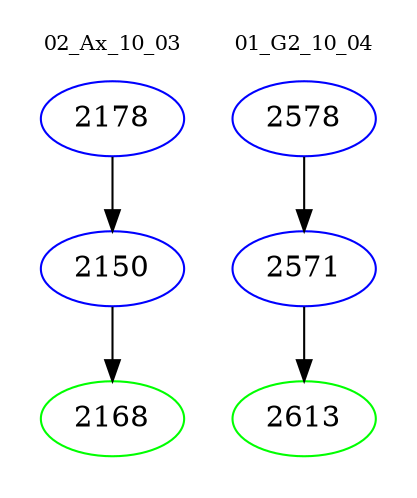 digraph{
subgraph cluster_0 {
color = white
label = "02_Ax_10_03";
fontsize=10;
T0_2178 [label="2178", color="blue"]
T0_2178 -> T0_2150 [color="black"]
T0_2150 [label="2150", color="blue"]
T0_2150 -> T0_2168 [color="black"]
T0_2168 [label="2168", color="green"]
}
subgraph cluster_1 {
color = white
label = "01_G2_10_04";
fontsize=10;
T1_2578 [label="2578", color="blue"]
T1_2578 -> T1_2571 [color="black"]
T1_2571 [label="2571", color="blue"]
T1_2571 -> T1_2613 [color="black"]
T1_2613 [label="2613", color="green"]
}
}

